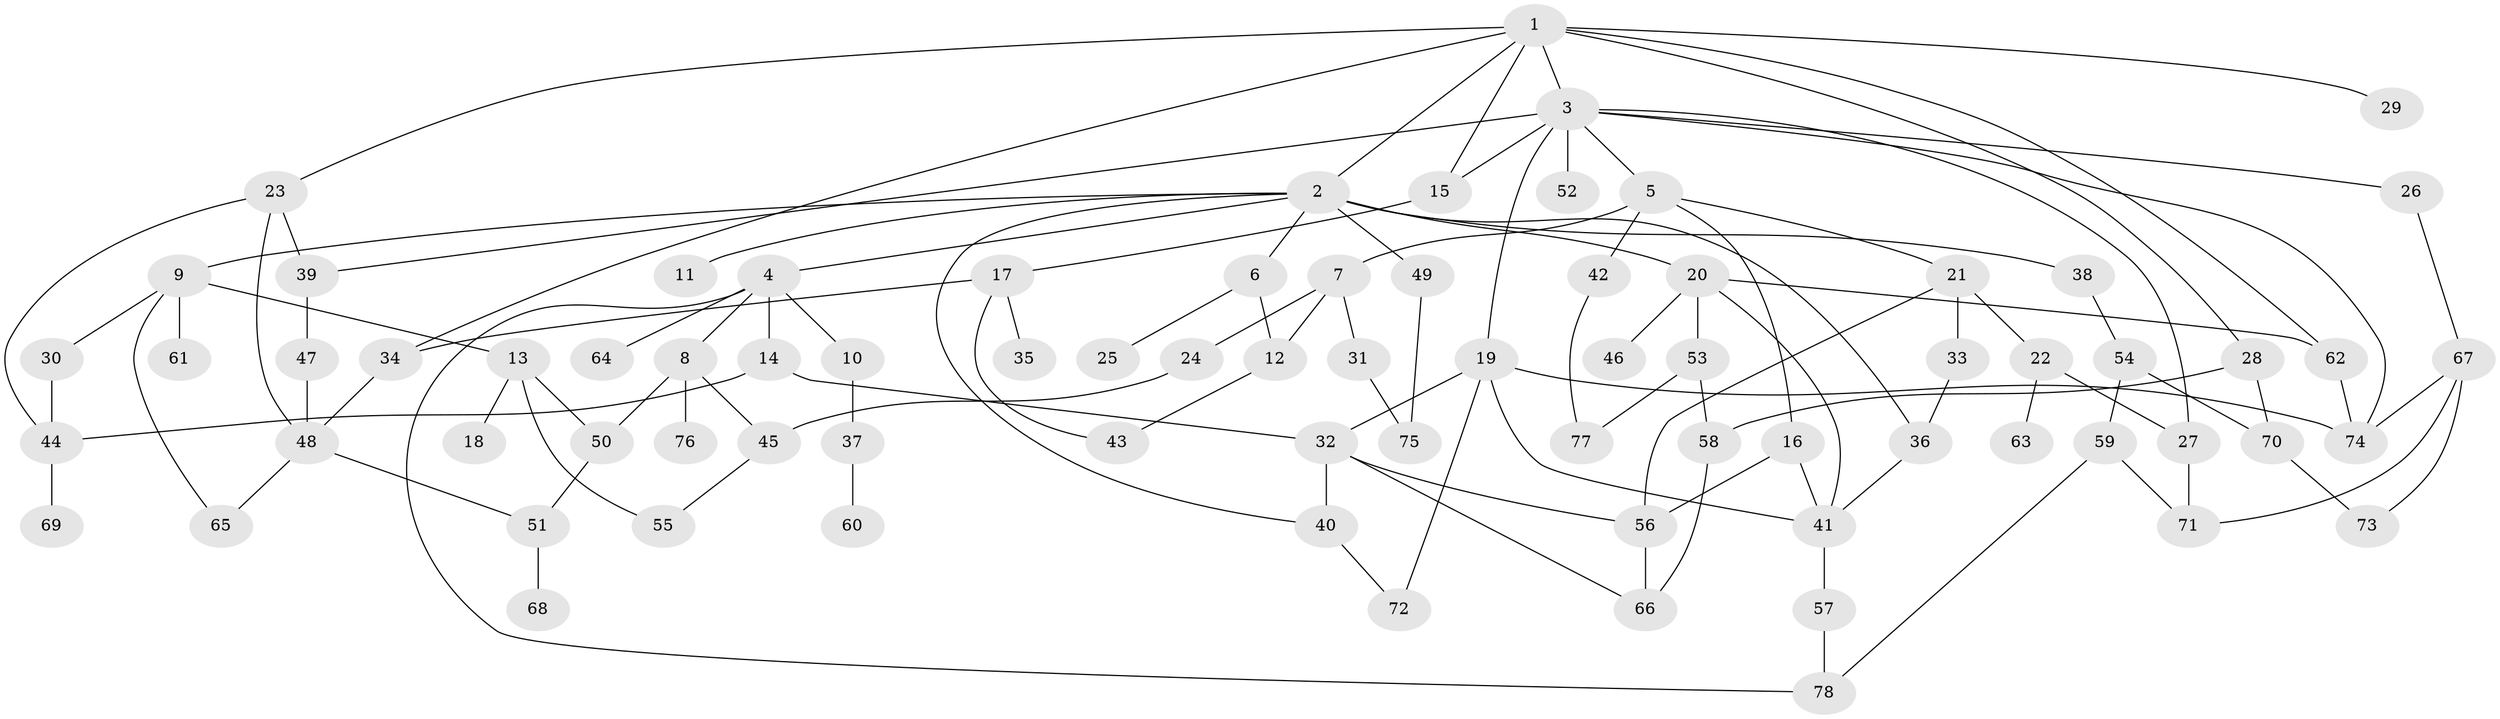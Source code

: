 // coarse degree distribution, {16: 0.043478260869565216, 6: 0.043478260869565216, 7: 0.08695652173913043, 2: 0.21739130434782608, 5: 0.17391304347826086, 1: 0.13043478260869565, 3: 0.30434782608695654}
// Generated by graph-tools (version 1.1) at 2025/17/03/04/25 18:17:00]
// undirected, 78 vertices, 116 edges
graph export_dot {
graph [start="1"]
  node [color=gray90,style=filled];
  1;
  2;
  3;
  4;
  5;
  6;
  7;
  8;
  9;
  10;
  11;
  12;
  13;
  14;
  15;
  16;
  17;
  18;
  19;
  20;
  21;
  22;
  23;
  24;
  25;
  26;
  27;
  28;
  29;
  30;
  31;
  32;
  33;
  34;
  35;
  36;
  37;
  38;
  39;
  40;
  41;
  42;
  43;
  44;
  45;
  46;
  47;
  48;
  49;
  50;
  51;
  52;
  53;
  54;
  55;
  56;
  57;
  58;
  59;
  60;
  61;
  62;
  63;
  64;
  65;
  66;
  67;
  68;
  69;
  70;
  71;
  72;
  73;
  74;
  75;
  76;
  77;
  78;
  1 -- 2;
  1 -- 3;
  1 -- 15;
  1 -- 23;
  1 -- 28;
  1 -- 29;
  1 -- 62;
  1 -- 34;
  2 -- 4;
  2 -- 6;
  2 -- 9;
  2 -- 11;
  2 -- 20;
  2 -- 38;
  2 -- 49;
  2 -- 40;
  2 -- 36;
  3 -- 5;
  3 -- 19;
  3 -- 26;
  3 -- 27;
  3 -- 52;
  3 -- 15;
  3 -- 74;
  3 -- 39;
  4 -- 8;
  4 -- 10;
  4 -- 14;
  4 -- 64;
  4 -- 78;
  5 -- 7;
  5 -- 16;
  5 -- 21;
  5 -- 42;
  6 -- 25;
  6 -- 12;
  7 -- 12;
  7 -- 24;
  7 -- 31;
  8 -- 50;
  8 -- 76;
  8 -- 45;
  9 -- 13;
  9 -- 30;
  9 -- 61;
  9 -- 65;
  10 -- 37;
  12 -- 43;
  13 -- 18;
  13 -- 50;
  13 -- 55;
  14 -- 32;
  14 -- 44;
  15 -- 17;
  16 -- 56;
  16 -- 41;
  17 -- 34;
  17 -- 35;
  17 -- 43;
  19 -- 72;
  19 -- 74;
  19 -- 32;
  19 -- 41;
  20 -- 46;
  20 -- 53;
  20 -- 41;
  20 -- 62;
  21 -- 22;
  21 -- 33;
  21 -- 56;
  22 -- 63;
  22 -- 27;
  23 -- 39;
  23 -- 44;
  23 -- 48;
  24 -- 45;
  26 -- 67;
  27 -- 71;
  28 -- 70;
  28 -- 58;
  30 -- 44;
  31 -- 75;
  32 -- 40;
  32 -- 56;
  32 -- 66;
  33 -- 36;
  34 -- 48;
  36 -- 41;
  37 -- 60;
  38 -- 54;
  39 -- 47;
  40 -- 72;
  41 -- 57;
  42 -- 77;
  44 -- 69;
  45 -- 55;
  47 -- 48;
  48 -- 51;
  48 -- 65;
  49 -- 75;
  50 -- 51;
  51 -- 68;
  53 -- 58;
  53 -- 77;
  54 -- 59;
  54 -- 70;
  56 -- 66;
  57 -- 78;
  58 -- 66;
  59 -- 71;
  59 -- 78;
  62 -- 74;
  67 -- 71;
  67 -- 73;
  67 -- 74;
  70 -- 73;
}
